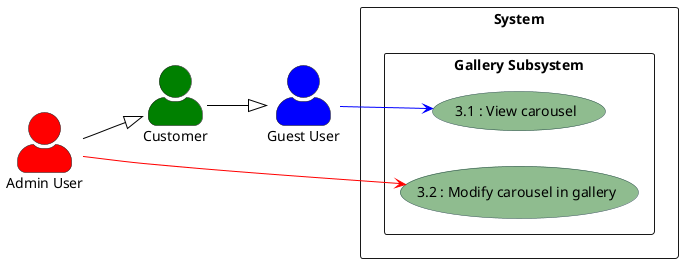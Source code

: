 @startuml

left to right direction
skinparam actorStyle awesome
skinparam usecase {
    BackgroundColor DarkSeaGreen
    BorderColor DarkSlateGray
    ArrowColor Black
    ActorBorderColor black
    ActorFontName Courier
    ActorBackgroundColor<< Human >> Gold
}

actor  "Guest User" as anonymous #Blue
actor  "Customer" as User #Green
actor  "Admin User" as Admin #Red

rectangle System {
  rectangle "Gallery Subsystem" as Gallery {
    usecase "3.1 : View carousel" as UC1
    usecase "3.2 : Modify carousel in gallery" as UC2
  }

}
anonymous -[#Blue]-> UC1
User --|> anonymous

Admin --|> User
Admin -[#Red]-> UC2


@enduml
